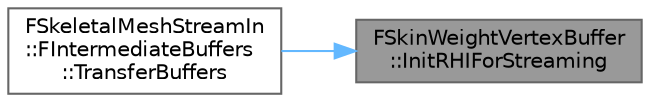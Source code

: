 digraph "FSkinWeightVertexBuffer::InitRHIForStreaming"
{
 // INTERACTIVE_SVG=YES
 // LATEX_PDF_SIZE
  bgcolor="transparent";
  edge [fontname=Helvetica,fontsize=10,labelfontname=Helvetica,labelfontsize=10];
  node [fontname=Helvetica,fontsize=10,shape=box,height=0.2,width=0.4];
  rankdir="RL";
  Node1 [id="Node000001",label="FSkinWeightVertexBuffer\l::InitRHIForStreaming",height=0.2,width=0.4,color="gray40", fillcolor="grey60", style="filled", fontcolor="black",tooltip="Similar to Init/ReleaseRHI but only update existing SRV so references to the SRV stays valid."];
  Node1 -> Node2 [id="edge1_Node000001_Node000002",dir="back",color="steelblue1",style="solid",tooltip=" "];
  Node2 [id="Node000002",label="FSkeletalMeshStreamIn\l::FIntermediateBuffers\l::TransferBuffers",height=0.2,width=0.4,color="grey40", fillcolor="white", style="filled",URL="$df/dbb/structFSkeletalMeshStreamIn_1_1FIntermediateBuffers.html#a3f1cf345a807c3933513e40bb316998a",tooltip="Transfer ownership of buffers to a LOD resource."];
}
